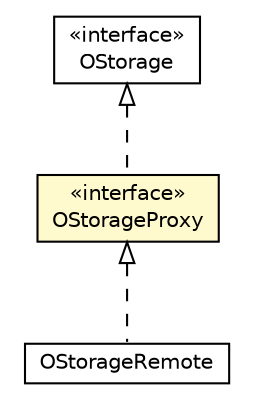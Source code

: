 #!/usr/local/bin/dot
#
# Class diagram 
# Generated by UMLGraph version R5_6-24-gf6e263 (http://www.umlgraph.org/)
#

digraph G {
	edge [fontname="Helvetica",fontsize=10,labelfontname="Helvetica",labelfontsize=10];
	node [fontname="Helvetica",fontsize=10,shape=plaintext];
	nodesep=0.25;
	ranksep=0.5;
	// com.orientechnologies.orient.core.storage.OStorage
	c6969590 [label=<<table title="com.orientechnologies.orient.core.storage.OStorage" border="0" cellborder="1" cellspacing="0" cellpadding="2" port="p" href="./OStorage.html">
		<tr><td><table border="0" cellspacing="0" cellpadding="1">
<tr><td align="center" balign="center"> &#171;interface&#187; </td></tr>
<tr><td align="center" balign="center"> OStorage </td></tr>
		</table></td></tr>
		</table>>, URL="./OStorage.html", fontname="Helvetica", fontcolor="black", fontsize=10.0];
	// com.orientechnologies.orient.core.storage.OStorageProxy
	c6969594 [label=<<table title="com.orientechnologies.orient.core.storage.OStorageProxy" border="0" cellborder="1" cellspacing="0" cellpadding="2" port="p" bgcolor="lemonChiffon" href="./OStorageProxy.html">
		<tr><td><table border="0" cellspacing="0" cellpadding="1">
<tr><td align="center" balign="center"> &#171;interface&#187; </td></tr>
<tr><td align="center" balign="center"> OStorageProxy </td></tr>
		</table></td></tr>
		</table>>, URL="./OStorageProxy.html", fontname="Helvetica", fontcolor="black", fontsize=10.0];
	// com.orientechnologies.orient.client.remote.OStorageRemote
	c6970087 [label=<<table title="com.orientechnologies.orient.client.remote.OStorageRemote" border="0" cellborder="1" cellspacing="0" cellpadding="2" port="p" href="../../client/remote/OStorageRemote.html">
		<tr><td><table border="0" cellspacing="0" cellpadding="1">
<tr><td align="center" balign="center"> OStorageRemote </td></tr>
		</table></td></tr>
		</table>>, URL="../../client/remote/OStorageRemote.html", fontname="Helvetica", fontcolor="black", fontsize=10.0];
	//com.orientechnologies.orient.core.storage.OStorageProxy implements com.orientechnologies.orient.core.storage.OStorage
	c6969590:p -> c6969594:p [dir=back,arrowtail=empty,style=dashed];
	//com.orientechnologies.orient.client.remote.OStorageRemote implements com.orientechnologies.orient.core.storage.OStorageProxy
	c6969594:p -> c6970087:p [dir=back,arrowtail=empty,style=dashed];
}

